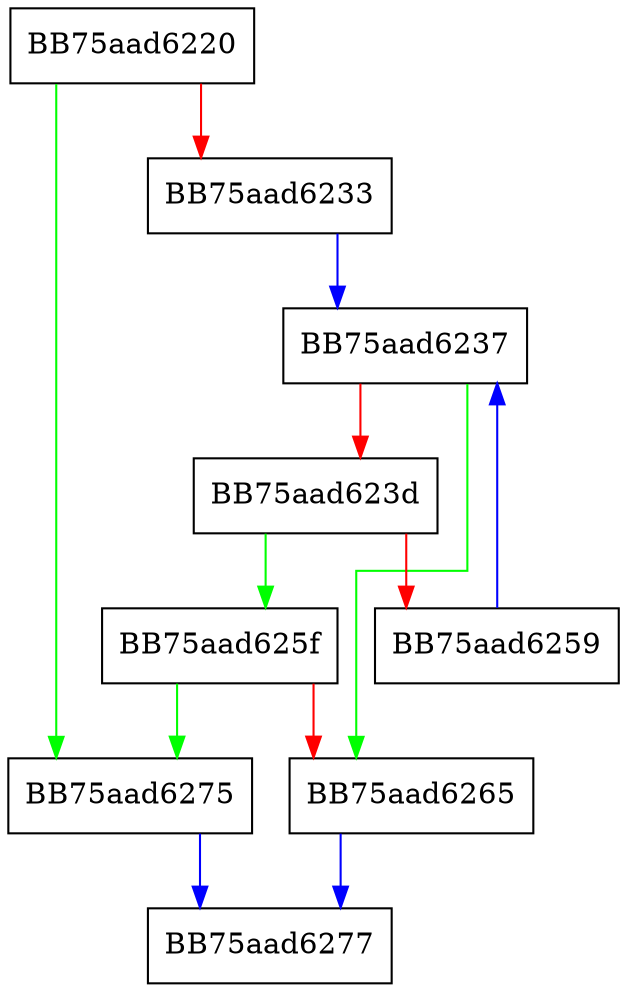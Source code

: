 digraph match_soft_buffer_end {
  node [shape="box"];
  graph [splines=ortho];
  BB75aad6220 -> BB75aad6275 [color="green"];
  BB75aad6220 -> BB75aad6233 [color="red"];
  BB75aad6233 -> BB75aad6237 [color="blue"];
  BB75aad6237 -> BB75aad6265 [color="green"];
  BB75aad6237 -> BB75aad623d [color="red"];
  BB75aad623d -> BB75aad625f [color="green"];
  BB75aad623d -> BB75aad6259 [color="red"];
  BB75aad6259 -> BB75aad6237 [color="blue"];
  BB75aad625f -> BB75aad6275 [color="green"];
  BB75aad625f -> BB75aad6265 [color="red"];
  BB75aad6265 -> BB75aad6277 [color="blue"];
  BB75aad6275 -> BB75aad6277 [color="blue"];
}
